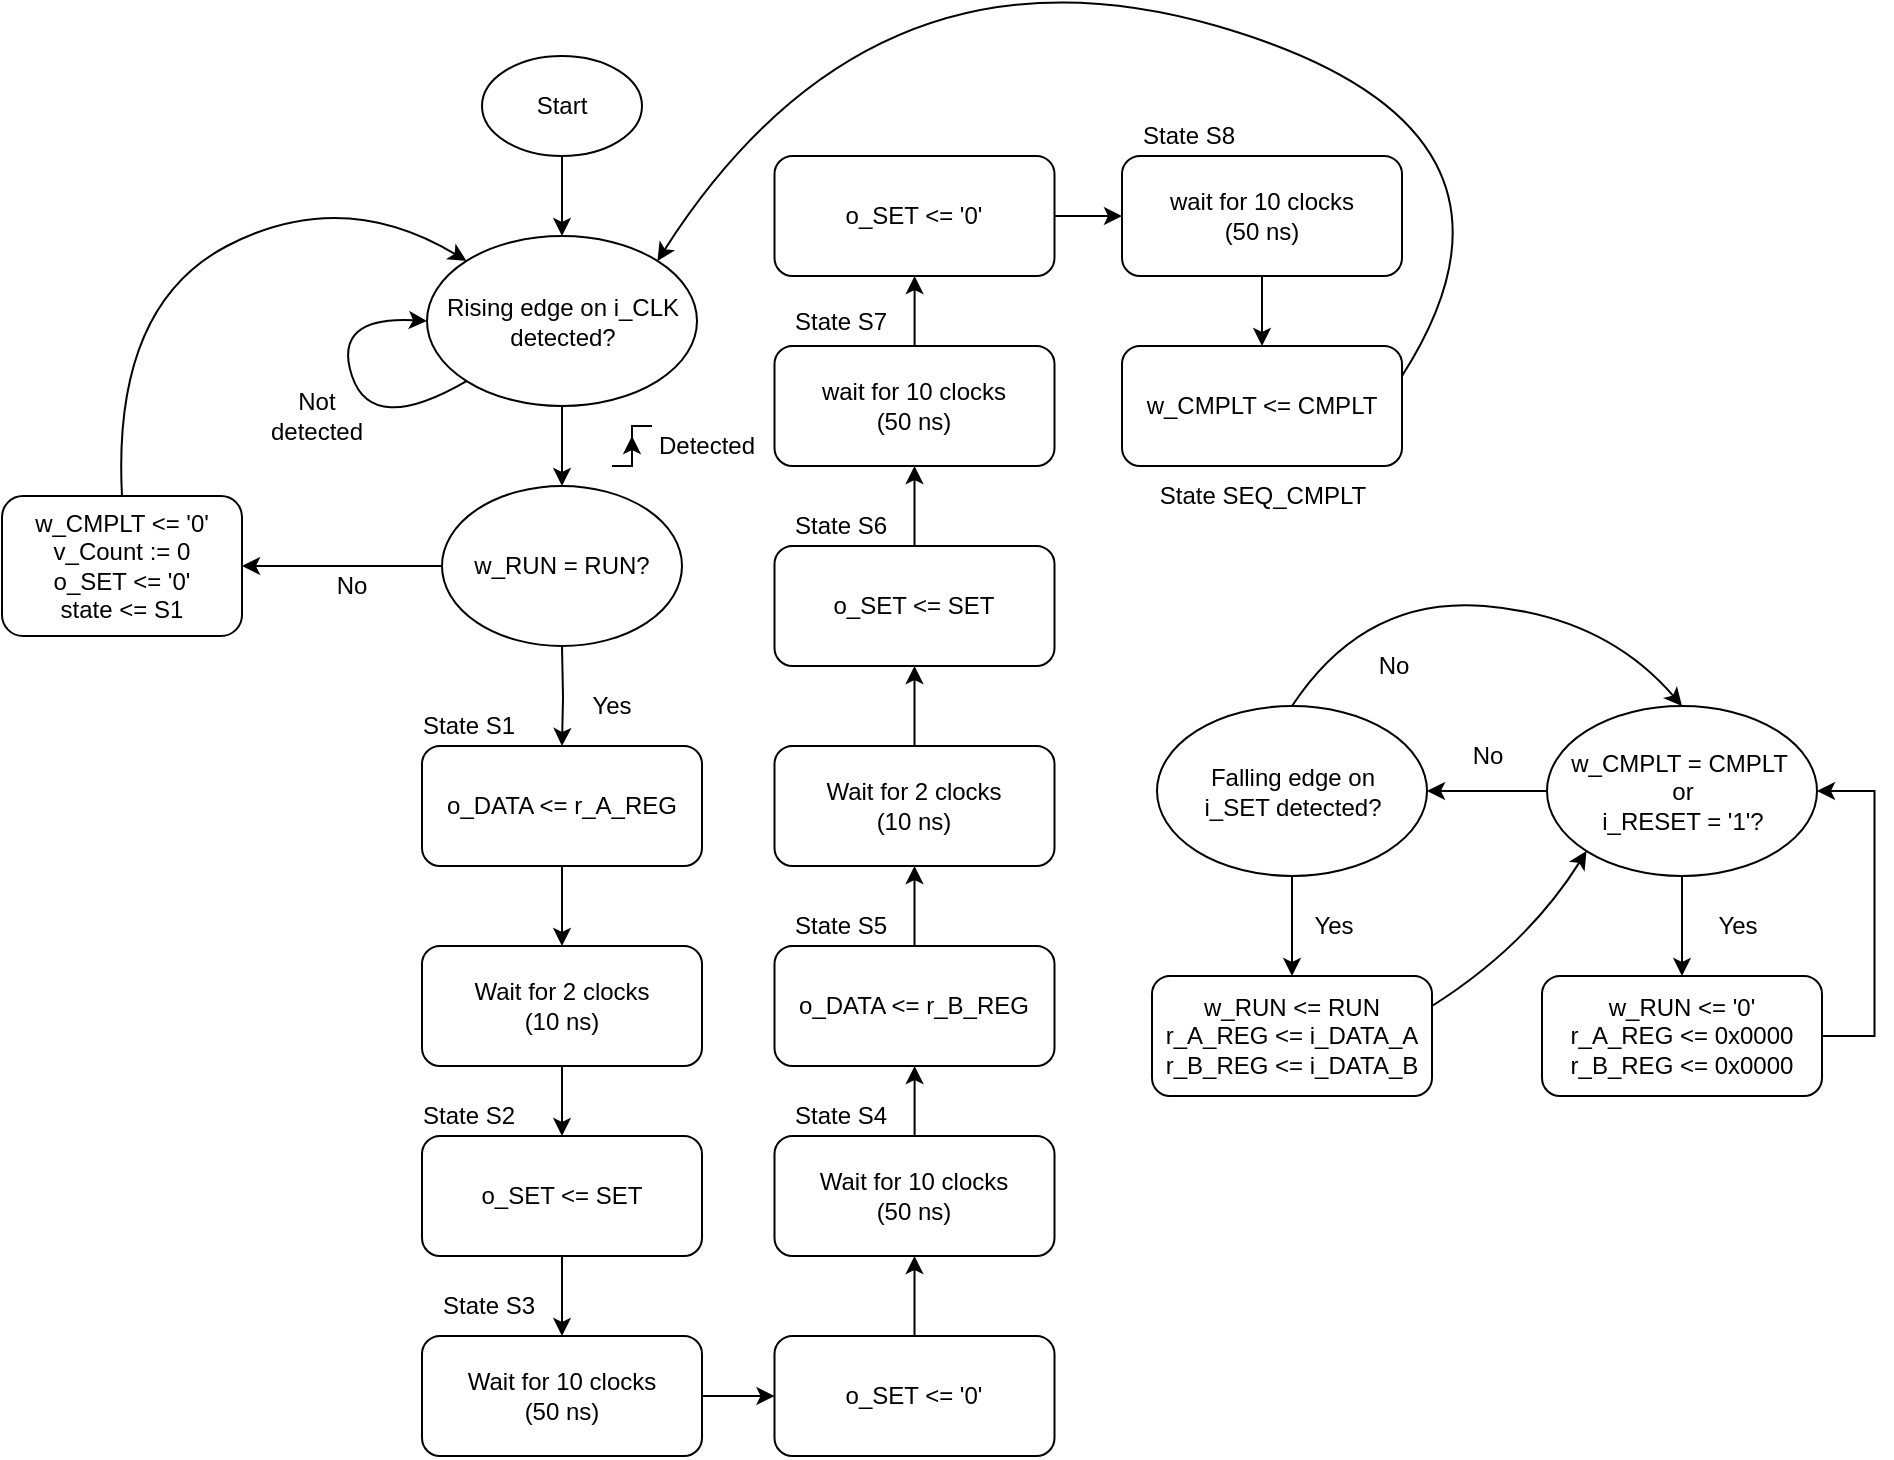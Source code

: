 <mxfile version="24.8.6">
  <diagram name="Side-1" id="K04hvhNK9lm9p3IosTkv">
    <mxGraphModel dx="2261" dy="780" grid="1" gridSize="5" guides="1" tooltips="1" connect="1" arrows="1" fold="1" page="1" pageScale="1" pageWidth="827" pageHeight="1169" math="0" shadow="0">
      <root>
        <mxCell id="0" />
        <mxCell id="1" parent="0" />
        <mxCell id="lawl9e4fDgucuo8IafyU-3" style="edgeStyle=orthogonalEdgeStyle;rounded=0;orthogonalLoop=1;jettySize=auto;html=1;entryX=0.5;entryY=0;entryDx=0;entryDy=0;" parent="1" source="lawl9e4fDgucuo8IafyU-1" target="lawl9e4fDgucuo8IafyU-19" edge="1">
          <mxGeometry relative="1" as="geometry">
            <mxPoint x="220" y="240" as="targetPoint" />
          </mxGeometry>
        </mxCell>
        <mxCell id="lawl9e4fDgucuo8IafyU-1" value="Start" style="ellipse;whiteSpace=wrap;html=1;" parent="1" vertex="1">
          <mxGeometry x="180" y="160" width="80" height="50" as="geometry" />
        </mxCell>
        <mxCell id="lawl9e4fDgucuo8IafyU-15" value="" style="endArrow=none;html=1;rounded=0;" parent="1" edge="1">
          <mxGeometry width="50" height="50" relative="1" as="geometry">
            <mxPoint x="245" y="365" as="sourcePoint" />
            <mxPoint x="265" y="345" as="targetPoint" />
            <Array as="points">
              <mxPoint x="255" y="365" />
              <mxPoint x="255" y="345" />
            </Array>
          </mxGeometry>
        </mxCell>
        <mxCell id="lawl9e4fDgucuo8IafyU-16" value="" style="endArrow=classic;html=1;rounded=0;" parent="1" edge="1">
          <mxGeometry width="50" height="50" relative="1" as="geometry">
            <mxPoint x="255" y="360" as="sourcePoint" />
            <mxPoint x="255" y="350" as="targetPoint" />
          </mxGeometry>
        </mxCell>
        <mxCell id="lawl9e4fDgucuo8IafyU-21" style="edgeStyle=orthogonalEdgeStyle;rounded=0;orthogonalLoop=1;jettySize=auto;html=1;" parent="1" source="lawl9e4fDgucuo8IafyU-19" target="lawl9e4fDgucuo8IafyU-20" edge="1">
          <mxGeometry relative="1" as="geometry" />
        </mxCell>
        <mxCell id="lawl9e4fDgucuo8IafyU-19" value="Rising edge on i_CLK detected?" style="ellipse;whiteSpace=wrap;html=1;" parent="1" vertex="1">
          <mxGeometry x="152.5" y="250" width="135" height="85" as="geometry" />
        </mxCell>
        <mxCell id="lawl9e4fDgucuo8IafyU-33" style="edgeStyle=orthogonalEdgeStyle;rounded=0;orthogonalLoop=1;jettySize=auto;html=1;" parent="1" source="lawl9e4fDgucuo8IafyU-20" target="lawl9e4fDgucuo8IafyU-32" edge="1">
          <mxGeometry relative="1" as="geometry" />
        </mxCell>
        <mxCell id="lawl9e4fDgucuo8IafyU-20" value="w_RUN = RUN?" style="ellipse;whiteSpace=wrap;html=1;" parent="1" vertex="1">
          <mxGeometry x="160" y="375" width="120" height="80" as="geometry" />
        </mxCell>
        <mxCell id="lawl9e4fDgucuo8IafyU-22" value="Detected" style="text;html=1;align=center;verticalAlign=middle;whiteSpace=wrap;rounded=0;" parent="1" vertex="1">
          <mxGeometry x="265" y="340" width="55" height="30" as="geometry" />
        </mxCell>
        <mxCell id="lawl9e4fDgucuo8IafyU-23" value="" style="curved=1;endArrow=classic;html=1;rounded=0;exitX=0;exitY=1;exitDx=0;exitDy=0;entryX=0;entryY=0.5;entryDx=0;entryDy=0;" parent="1" source="lawl9e4fDgucuo8IafyU-19" target="lawl9e4fDgucuo8IafyU-19" edge="1">
          <mxGeometry width="50" height="50" relative="1" as="geometry">
            <mxPoint x="235" y="390" as="sourcePoint" />
            <mxPoint x="285" y="340" as="targetPoint" />
            <Array as="points">
              <mxPoint x="125" y="350" />
              <mxPoint x="105" y="290" />
            </Array>
          </mxGeometry>
        </mxCell>
        <mxCell id="lawl9e4fDgucuo8IafyU-24" value="Not&lt;br&gt;detected" style="text;html=1;align=center;verticalAlign=middle;whiteSpace=wrap;rounded=0;" parent="1" vertex="1">
          <mxGeometry x="70" y="325" width="55" height="30" as="geometry" />
        </mxCell>
        <mxCell id="lawl9e4fDgucuo8IafyU-40" style="edgeStyle=orthogonalEdgeStyle;rounded=0;orthogonalLoop=1;jettySize=auto;html=1;" parent="1" source="lawl9e4fDgucuo8IafyU-25" edge="1">
          <mxGeometry relative="1" as="geometry">
            <mxPoint x="220" y="605" as="targetPoint" />
          </mxGeometry>
        </mxCell>
        <mxCell id="lawl9e4fDgucuo8IafyU-25" value="o_DATA &amp;lt;= r_A_REG" style="rounded=1;whiteSpace=wrap;html=1;" parent="1" vertex="1">
          <mxGeometry x="150" y="505" width="140" height="60" as="geometry" />
        </mxCell>
        <mxCell id="lawl9e4fDgucuo8IafyU-31" value="No" style="text;html=1;align=center;verticalAlign=middle;whiteSpace=wrap;rounded=0;" parent="1" vertex="1">
          <mxGeometry x="100" y="410" width="30" height="30" as="geometry" />
        </mxCell>
        <mxCell id="lawl9e4fDgucuo8IafyU-32" value="w_CMPLT &amp;lt;= &#39;0&#39;&lt;br&gt;v_Count := 0&lt;br&gt;o_SET &amp;lt;= &#39;0&#39;&lt;br&gt;state &amp;lt;= S1" style="rounded=1;whiteSpace=wrap;html=1;" parent="1" vertex="1">
          <mxGeometry x="-60" y="380" width="120" height="70" as="geometry" />
        </mxCell>
        <mxCell id="lawl9e4fDgucuo8IafyU-36" value="" style="curved=1;endArrow=classic;html=1;rounded=0;entryX=0;entryY=0;entryDx=0;entryDy=0;exitX=0.5;exitY=0;exitDx=0;exitDy=0;" parent="1" source="lawl9e4fDgucuo8IafyU-32" target="lawl9e4fDgucuo8IafyU-19" edge="1">
          <mxGeometry width="50" height="50" relative="1" as="geometry">
            <mxPoint x="150" y="355" as="sourcePoint" />
            <mxPoint x="200" y="305" as="targetPoint" />
            <Array as="points">
              <mxPoint x="-5" y="285" />
              <mxPoint x="110" y="225" />
            </Array>
          </mxGeometry>
        </mxCell>
        <mxCell id="lawl9e4fDgucuo8IafyU-43" style="edgeStyle=orthogonalEdgeStyle;rounded=0;orthogonalLoop=1;jettySize=auto;html=1;" parent="1" target="lawl9e4fDgucuo8IafyU-25" edge="1">
          <mxGeometry relative="1" as="geometry">
            <mxPoint x="220" y="455" as="sourcePoint" />
          </mxGeometry>
        </mxCell>
        <mxCell id="lawl9e4fDgucuo8IafyU-44" value="Yes" style="text;html=1;align=center;verticalAlign=middle;whiteSpace=wrap;rounded=0;" parent="1" vertex="1">
          <mxGeometry x="230" y="470" width="30" height="30" as="geometry" />
        </mxCell>
        <mxCell id="lawl9e4fDgucuo8IafyU-52" value="State S1" style="text;html=1;align=center;verticalAlign=middle;resizable=0;points=[];autosize=1;strokeColor=none;fillColor=none;" parent="1" vertex="1">
          <mxGeometry x="140" y="480" width="65" height="30" as="geometry" />
        </mxCell>
        <mxCell id="gywH0DWfXgigfDdgfyYU-144" style="edgeStyle=orthogonalEdgeStyle;rounded=0;orthogonalLoop=1;jettySize=auto;html=1;" edge="1" parent="1" source="gywH0DWfXgigfDdgfyYU-134" target="gywH0DWfXgigfDdgfyYU-141">
          <mxGeometry relative="1" as="geometry" />
        </mxCell>
        <mxCell id="gywH0DWfXgigfDdgfyYU-134" value="Falling edge on&lt;br&gt;i_SET detected?" style="ellipse;whiteSpace=wrap;html=1;" vertex="1" parent="1">
          <mxGeometry x="517.5" y="485" width="135" height="85" as="geometry" />
        </mxCell>
        <mxCell id="gywH0DWfXgigfDdgfyYU-137" style="edgeStyle=orthogonalEdgeStyle;rounded=0;orthogonalLoop=1;jettySize=auto;html=1;" edge="1" parent="1" source="gywH0DWfXgigfDdgfyYU-135" target="gywH0DWfXgigfDdgfyYU-136">
          <mxGeometry relative="1" as="geometry" />
        </mxCell>
        <mxCell id="gywH0DWfXgigfDdgfyYU-140" style="edgeStyle=orthogonalEdgeStyle;rounded=0;orthogonalLoop=1;jettySize=auto;html=1;" edge="1" parent="1" source="gywH0DWfXgigfDdgfyYU-135" target="gywH0DWfXgigfDdgfyYU-134">
          <mxGeometry relative="1" as="geometry" />
        </mxCell>
        <mxCell id="gywH0DWfXgigfDdgfyYU-135" value="w_CMPLT = CMPLT&amp;nbsp;&lt;br&gt;or&lt;br&gt;i_RESET = &#39;1&#39;?" style="ellipse;whiteSpace=wrap;html=1;" vertex="1" parent="1">
          <mxGeometry x="712.5" y="485" width="135" height="85" as="geometry" />
        </mxCell>
        <mxCell id="gywH0DWfXgigfDdgfyYU-139" style="edgeStyle=orthogonalEdgeStyle;rounded=0;orthogonalLoop=1;jettySize=auto;html=1;entryX=1;entryY=0.5;entryDx=0;entryDy=0;" edge="1" parent="1" target="gywH0DWfXgigfDdgfyYU-135">
          <mxGeometry relative="1" as="geometry">
            <mxPoint x="835" y="650" as="sourcePoint" />
            <mxPoint x="861.25" y="520" as="targetPoint" />
            <Array as="points">
              <mxPoint x="876.25" y="650" />
              <mxPoint x="876.25" y="528" />
            </Array>
          </mxGeometry>
        </mxCell>
        <mxCell id="gywH0DWfXgigfDdgfyYU-136" value="w_RUN &amp;lt;= &#39;0&#39;&lt;br&gt;r_A_REG &amp;lt;= 0x0000&lt;br&gt;r_B_REG &amp;lt;= 0x0000" style="rounded=1;whiteSpace=wrap;html=1;" vertex="1" parent="1">
          <mxGeometry x="710" y="620" width="140" height="60" as="geometry" />
        </mxCell>
        <mxCell id="gywH0DWfXgigfDdgfyYU-138" value="Yes" style="text;html=1;align=center;verticalAlign=middle;whiteSpace=wrap;rounded=0;" vertex="1" parent="1">
          <mxGeometry x="792.5" y="580" width="30" height="30" as="geometry" />
        </mxCell>
        <mxCell id="gywH0DWfXgigfDdgfyYU-141" value="w_RUN &amp;lt;= RUN&lt;br&gt;r_A_REG &amp;lt;= i_DATA_A&lt;br&gt;r_B_REG &amp;lt;= i_DATA_B" style="rounded=1;whiteSpace=wrap;html=1;" vertex="1" parent="1">
          <mxGeometry x="515" y="620" width="140" height="60" as="geometry" />
        </mxCell>
        <mxCell id="gywH0DWfXgigfDdgfyYU-142" value="No" style="text;html=1;align=center;verticalAlign=middle;whiteSpace=wrap;rounded=0;" vertex="1" parent="1">
          <mxGeometry x="667.5" y="495" width="30" height="30" as="geometry" />
        </mxCell>
        <mxCell id="gywH0DWfXgigfDdgfyYU-145" value="" style="curved=1;endArrow=classic;html=1;rounded=0;exitX=1;exitY=0.25;exitDx=0;exitDy=0;entryX=0;entryY=1;entryDx=0;entryDy=0;" edge="1" parent="1" source="gywH0DWfXgigfDdgfyYU-141" target="gywH0DWfXgigfDdgfyYU-135">
          <mxGeometry width="50" height="50" relative="1" as="geometry">
            <mxPoint x="757.5" y="600" as="sourcePoint" />
            <mxPoint x="807.5" y="550" as="targetPoint" />
            <Array as="points">
              <mxPoint x="702.5" y="605" />
            </Array>
          </mxGeometry>
        </mxCell>
        <mxCell id="gywH0DWfXgigfDdgfyYU-147" value="Yes" style="text;html=1;align=center;verticalAlign=middle;whiteSpace=wrap;rounded=0;" vertex="1" parent="1">
          <mxGeometry x="591.25" y="580" width="30" height="30" as="geometry" />
        </mxCell>
        <mxCell id="gywH0DWfXgigfDdgfyYU-148" value="" style="curved=1;endArrow=classic;html=1;rounded=0;exitX=0.5;exitY=0;exitDx=0;exitDy=0;entryX=0.5;entryY=0;entryDx=0;entryDy=0;" edge="1" parent="1" source="gywH0DWfXgigfDdgfyYU-134" target="gywH0DWfXgigfDdgfyYU-135">
          <mxGeometry width="50" height="50" relative="1" as="geometry">
            <mxPoint x="660.25" y="640" as="sourcePoint" />
            <mxPoint x="737.25" y="563" as="targetPoint" />
            <Array as="points">
              <mxPoint x="621.25" y="430" />
              <mxPoint x="741.25" y="440" />
            </Array>
          </mxGeometry>
        </mxCell>
        <mxCell id="gywH0DWfXgigfDdgfyYU-149" value="No" style="text;html=1;align=center;verticalAlign=middle;whiteSpace=wrap;rounded=0;" vertex="1" parent="1">
          <mxGeometry x="621.25" y="450" width="30" height="30" as="geometry" />
        </mxCell>
        <mxCell id="gywH0DWfXgigfDdgfyYU-152" style="edgeStyle=orthogonalEdgeStyle;rounded=0;orthogonalLoop=1;jettySize=auto;html=1;" edge="1" parent="1" source="gywH0DWfXgigfDdgfyYU-150" target="gywH0DWfXgigfDdgfyYU-151">
          <mxGeometry relative="1" as="geometry" />
        </mxCell>
        <mxCell id="gywH0DWfXgigfDdgfyYU-150" value="Wait for 2 clocks&lt;br&gt;(10 ns)" style="rounded=1;whiteSpace=wrap;html=1;" vertex="1" parent="1">
          <mxGeometry x="150" y="605" width="140" height="60" as="geometry" />
        </mxCell>
        <mxCell id="gywH0DWfXgigfDdgfyYU-155" style="edgeStyle=orthogonalEdgeStyle;rounded=0;orthogonalLoop=1;jettySize=auto;html=1;entryX=0.5;entryY=0;entryDx=0;entryDy=0;" edge="1" parent="1" source="gywH0DWfXgigfDdgfyYU-151" target="gywH0DWfXgigfDdgfyYU-154">
          <mxGeometry relative="1" as="geometry" />
        </mxCell>
        <mxCell id="gywH0DWfXgigfDdgfyYU-151" value="o_SET &amp;lt;= SET" style="rounded=1;whiteSpace=wrap;html=1;" vertex="1" parent="1">
          <mxGeometry x="150" y="700" width="140" height="60" as="geometry" />
        </mxCell>
        <mxCell id="gywH0DWfXgigfDdgfyYU-153" value="State S2" style="text;html=1;align=center;verticalAlign=middle;resizable=0;points=[];autosize=1;strokeColor=none;fillColor=none;" vertex="1" parent="1">
          <mxGeometry x="140" y="675" width="65" height="30" as="geometry" />
        </mxCell>
        <mxCell id="gywH0DWfXgigfDdgfyYU-157" style="edgeStyle=orthogonalEdgeStyle;rounded=0;orthogonalLoop=1;jettySize=auto;html=1;" edge="1" parent="1" source="gywH0DWfXgigfDdgfyYU-154" target="gywH0DWfXgigfDdgfyYU-156">
          <mxGeometry relative="1" as="geometry" />
        </mxCell>
        <mxCell id="gywH0DWfXgigfDdgfyYU-154" value="Wait for 10 clocks&lt;br&gt;(50 ns)" style="rounded=1;whiteSpace=wrap;html=1;" vertex="1" parent="1">
          <mxGeometry x="150" y="800" width="140" height="60" as="geometry" />
        </mxCell>
        <mxCell id="gywH0DWfXgigfDdgfyYU-159" style="edgeStyle=orthogonalEdgeStyle;rounded=0;orthogonalLoop=1;jettySize=auto;html=1;" edge="1" parent="1" source="gywH0DWfXgigfDdgfyYU-156" target="gywH0DWfXgigfDdgfyYU-158">
          <mxGeometry relative="1" as="geometry" />
        </mxCell>
        <mxCell id="gywH0DWfXgigfDdgfyYU-156" value="o_SET &amp;lt;= &#39;0&#39;" style="rounded=1;whiteSpace=wrap;html=1;" vertex="1" parent="1">
          <mxGeometry x="326.25" y="800" width="140" height="60" as="geometry" />
        </mxCell>
        <mxCell id="gywH0DWfXgigfDdgfyYU-163" style="edgeStyle=orthogonalEdgeStyle;rounded=0;orthogonalLoop=1;jettySize=auto;html=1;" edge="1" parent="1" source="gywH0DWfXgigfDdgfyYU-158" target="gywH0DWfXgigfDdgfyYU-162">
          <mxGeometry relative="1" as="geometry" />
        </mxCell>
        <mxCell id="gywH0DWfXgigfDdgfyYU-158" value="Wait for 10 clocks&lt;br&gt;(50 ns)" style="rounded=1;whiteSpace=wrap;html=1;" vertex="1" parent="1">
          <mxGeometry x="326.25" y="700" width="140" height="60" as="geometry" />
        </mxCell>
        <mxCell id="gywH0DWfXgigfDdgfyYU-160" value="State S3" style="text;html=1;align=center;verticalAlign=middle;resizable=0;points=[];autosize=1;strokeColor=none;fillColor=none;" vertex="1" parent="1">
          <mxGeometry x="150" y="770" width="65" height="30" as="geometry" />
        </mxCell>
        <mxCell id="gywH0DWfXgigfDdgfyYU-161" value="State S4" style="text;html=1;align=center;verticalAlign=middle;resizable=0;points=[];autosize=1;strokeColor=none;fillColor=none;" vertex="1" parent="1">
          <mxGeometry x="326.25" y="675" width="65" height="30" as="geometry" />
        </mxCell>
        <mxCell id="gywH0DWfXgigfDdgfyYU-166" style="edgeStyle=orthogonalEdgeStyle;rounded=0;orthogonalLoop=1;jettySize=auto;html=1;" edge="1" parent="1" source="gywH0DWfXgigfDdgfyYU-162" target="gywH0DWfXgigfDdgfyYU-165">
          <mxGeometry relative="1" as="geometry" />
        </mxCell>
        <mxCell id="gywH0DWfXgigfDdgfyYU-162" value="o_DATA &amp;lt;= r_B_REG" style="rounded=1;whiteSpace=wrap;html=1;" vertex="1" parent="1">
          <mxGeometry x="326.25" y="605" width="140" height="60" as="geometry" />
        </mxCell>
        <mxCell id="gywH0DWfXgigfDdgfyYU-164" value="State S5" style="text;html=1;align=center;verticalAlign=middle;resizable=0;points=[];autosize=1;strokeColor=none;fillColor=none;" vertex="1" parent="1">
          <mxGeometry x="326.25" y="580" width="65" height="30" as="geometry" />
        </mxCell>
        <mxCell id="gywH0DWfXgigfDdgfyYU-168" style="edgeStyle=orthogonalEdgeStyle;rounded=0;orthogonalLoop=1;jettySize=auto;html=1;" edge="1" parent="1" source="gywH0DWfXgigfDdgfyYU-165" target="gywH0DWfXgigfDdgfyYU-167">
          <mxGeometry relative="1" as="geometry" />
        </mxCell>
        <mxCell id="gywH0DWfXgigfDdgfyYU-165" value="Wait for 2 clocks&lt;br&gt;(10 ns)" style="rounded=1;whiteSpace=wrap;html=1;" vertex="1" parent="1">
          <mxGeometry x="326.25" y="505" width="140" height="60" as="geometry" />
        </mxCell>
        <mxCell id="gywH0DWfXgigfDdgfyYU-171" style="edgeStyle=orthogonalEdgeStyle;rounded=0;orthogonalLoop=1;jettySize=auto;html=1;" edge="1" parent="1" source="gywH0DWfXgigfDdgfyYU-167" target="gywH0DWfXgigfDdgfyYU-170">
          <mxGeometry relative="1" as="geometry" />
        </mxCell>
        <mxCell id="gywH0DWfXgigfDdgfyYU-167" value="o_SET &amp;lt;= SET" style="rounded=1;whiteSpace=wrap;html=1;" vertex="1" parent="1">
          <mxGeometry x="326.25" y="405" width="140" height="60" as="geometry" />
        </mxCell>
        <mxCell id="gywH0DWfXgigfDdgfyYU-169" value="State S6" style="text;html=1;align=center;verticalAlign=middle;resizable=0;points=[];autosize=1;strokeColor=none;fillColor=none;" vertex="1" parent="1">
          <mxGeometry x="326.25" y="380" width="65" height="30" as="geometry" />
        </mxCell>
        <mxCell id="gywH0DWfXgigfDdgfyYU-174" style="edgeStyle=orthogonalEdgeStyle;rounded=0;orthogonalLoop=1;jettySize=auto;html=1;" edge="1" parent="1" source="gywH0DWfXgigfDdgfyYU-170" target="gywH0DWfXgigfDdgfyYU-173">
          <mxGeometry relative="1" as="geometry" />
        </mxCell>
        <mxCell id="gywH0DWfXgigfDdgfyYU-170" value="wait for 10 clocks&lt;br&gt;(50 ns)" style="rounded=1;whiteSpace=wrap;html=1;" vertex="1" parent="1">
          <mxGeometry x="326.25" y="305" width="140" height="60" as="geometry" />
        </mxCell>
        <mxCell id="gywH0DWfXgigfDdgfyYU-172" value="State S7" style="text;html=1;align=center;verticalAlign=middle;resizable=0;points=[];autosize=1;strokeColor=none;fillColor=none;" vertex="1" parent="1">
          <mxGeometry x="326.25" y="277.5" width="65" height="30" as="geometry" />
        </mxCell>
        <mxCell id="gywH0DWfXgigfDdgfyYU-176" style="edgeStyle=orthogonalEdgeStyle;rounded=0;orthogonalLoop=1;jettySize=auto;html=1;" edge="1" parent="1" source="gywH0DWfXgigfDdgfyYU-173" target="gywH0DWfXgigfDdgfyYU-175">
          <mxGeometry relative="1" as="geometry" />
        </mxCell>
        <mxCell id="gywH0DWfXgigfDdgfyYU-173" value="o_SET &amp;lt;= &#39;0&#39;" style="rounded=1;whiteSpace=wrap;html=1;" vertex="1" parent="1">
          <mxGeometry x="326.25" y="210" width="140" height="60" as="geometry" />
        </mxCell>
        <mxCell id="gywH0DWfXgigfDdgfyYU-179" style="edgeStyle=orthogonalEdgeStyle;rounded=0;orthogonalLoop=1;jettySize=auto;html=1;entryX=0.5;entryY=0;entryDx=0;entryDy=0;" edge="1" parent="1" source="gywH0DWfXgigfDdgfyYU-175" target="gywH0DWfXgigfDdgfyYU-178">
          <mxGeometry relative="1" as="geometry" />
        </mxCell>
        <mxCell id="gywH0DWfXgigfDdgfyYU-175" value="wait for 10 clocks&lt;br&gt;(50 ns)" style="rounded=1;whiteSpace=wrap;html=1;" vertex="1" parent="1">
          <mxGeometry x="500" y="210" width="140" height="60" as="geometry" />
        </mxCell>
        <mxCell id="gywH0DWfXgigfDdgfyYU-177" value="State S8" style="text;html=1;align=center;verticalAlign=middle;resizable=0;points=[];autosize=1;strokeColor=none;fillColor=none;" vertex="1" parent="1">
          <mxGeometry x="500" y="185" width="65" height="30" as="geometry" />
        </mxCell>
        <mxCell id="gywH0DWfXgigfDdgfyYU-178" value="w_CMPLT &amp;lt;= CMPLT" style="rounded=1;whiteSpace=wrap;html=1;" vertex="1" parent="1">
          <mxGeometry x="500" y="305" width="140" height="60" as="geometry" />
        </mxCell>
        <mxCell id="gywH0DWfXgigfDdgfyYU-180" value="State SEQ_CMPLT" style="text;html=1;align=center;verticalAlign=middle;resizable=0;points=[];autosize=1;strokeColor=none;fillColor=none;" vertex="1" parent="1">
          <mxGeometry x="507.5" y="365" width="125" height="30" as="geometry" />
        </mxCell>
        <mxCell id="gywH0DWfXgigfDdgfyYU-181" value="" style="curved=1;endArrow=classic;html=1;rounded=0;entryX=1;entryY=0;entryDx=0;entryDy=0;exitX=1;exitY=0.25;exitDx=0;exitDy=0;" edge="1" parent="1" source="gywH0DWfXgigfDdgfyYU-178" target="lawl9e4fDgucuo8IafyU-19">
          <mxGeometry width="50" height="50" relative="1" as="geometry">
            <mxPoint x="690" y="340" as="sourcePoint" />
            <mxPoint x="740" y="290" as="targetPoint" />
            <Array as="points">
              <mxPoint x="720" y="195" />
              <mxPoint x="375" y="95" />
            </Array>
          </mxGeometry>
        </mxCell>
      </root>
    </mxGraphModel>
  </diagram>
</mxfile>
